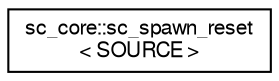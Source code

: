 digraph "Graphical Class Hierarchy"
{
  edge [fontname="FreeSans",fontsize="10",labelfontname="FreeSans",labelfontsize="10"];
  node [fontname="FreeSans",fontsize="10",shape=record];
  rankdir="LR";
  Node0 [label="sc_core::sc_spawn_reset\l\< SOURCE \>",height=0.2,width=0.4,color="black", fillcolor="white", style="filled",URL="$a01936.html"];
}
